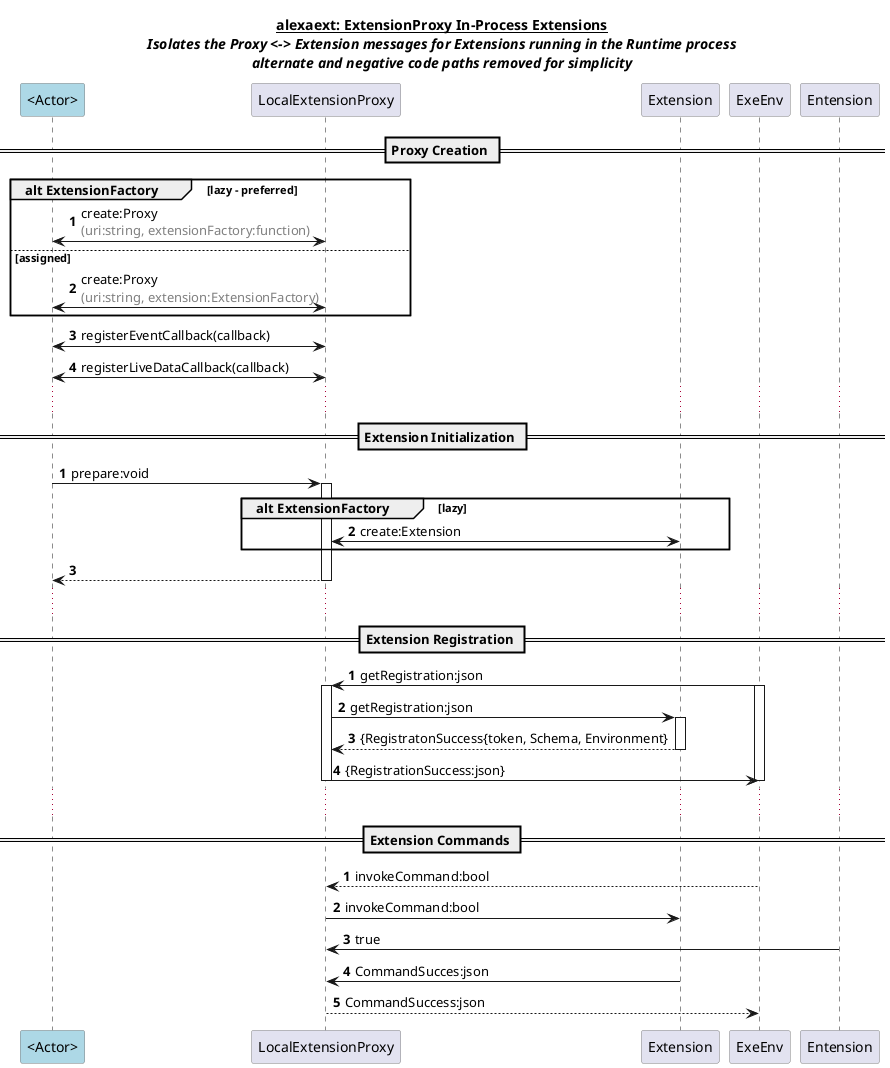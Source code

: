 @startuml LocalExtensionProxy

title
<u><b>alexaext: ExtensionProxy In-Process Extensions</b></u>
<i>Isolates the Proxy <-> Extension messages for Extensions running in the Runtime process</i>
<i>alternate and negative code paths removed for simplicity</i>
 'blank title line for spacing
end title

skinparam sequence {
ParticipantBorderColor #808080
}
skinparam responseMessageBelowArrow true

participant "<Actor>" as Actor #LightBlue
participant "LocalExtensionProxy" as Proxy
participant "Extension" as Extension

== Proxy Creation ==

autonumber
group alt ExtensionFactory [lazy - preferred]
    Actor <-> Proxy: create:Proxy\n<font color=gray>(uri:string, extensionFactory:function)
else assigned 
    Actor <-> Proxy: create:Proxy\n<font color=gray>(uri:string, extension:ExtensionFactory)
end
Actor <-> Proxy : registerEventCallback(callback)
Actor <-> Proxy : registerLiveDataCallback(callback)
autonumber stop

...
== Extension Initialization ==

autonumber
Actor -> Proxy: prepare:void
activate Proxy
group alt ExtensionFactory [lazy]
    Proxy <-> Extension: create:Extension
end
return
deactivate Actor
autonumber stop

...
== Extension Registration ==

autonumber
ExeEnv -> Proxy: getRegistration:json
activate ExeEnv
activate Proxy
Proxy -> Extension: getRegistration:json
activate Extension
return {RegistratonSuccess{token, Schema, Environment}
deactivate Extension
Proxy -> ExeEnv: {RegistrationSuccess:json}
deactivate Proxy
deactivate ExeEnv
autonumber stop

...
== Extension Commands ==

autonumber
ExeEnv --> Proxy: invokeCommand:bool
Proxy -> Extension: invokeCommand:bool
Entension -> Proxy: true
Extension -> Proxy: CommandSucces:json
Proxy --> ExeEnv: CommandSuccess:json

@enduml
